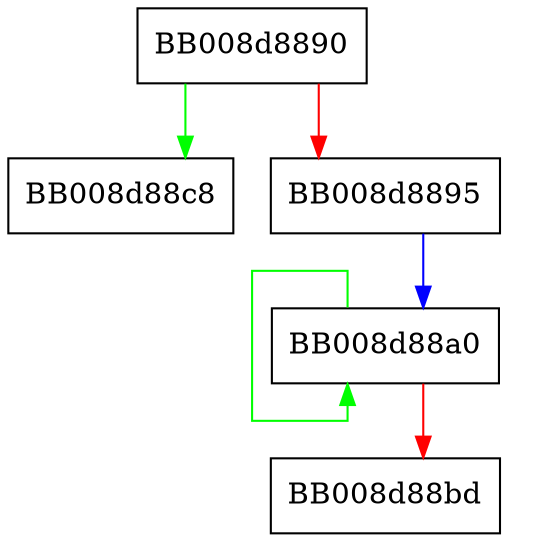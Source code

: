 digraph freeaddrinfo {
  node [shape="box"];
  graph [splines=ortho];
  BB008d8890 -> BB008d88c8 [color="green"];
  BB008d8890 -> BB008d8895 [color="red"];
  BB008d8895 -> BB008d88a0 [color="blue"];
  BB008d88a0 -> BB008d88a0 [color="green"];
  BB008d88a0 -> BB008d88bd [color="red"];
}